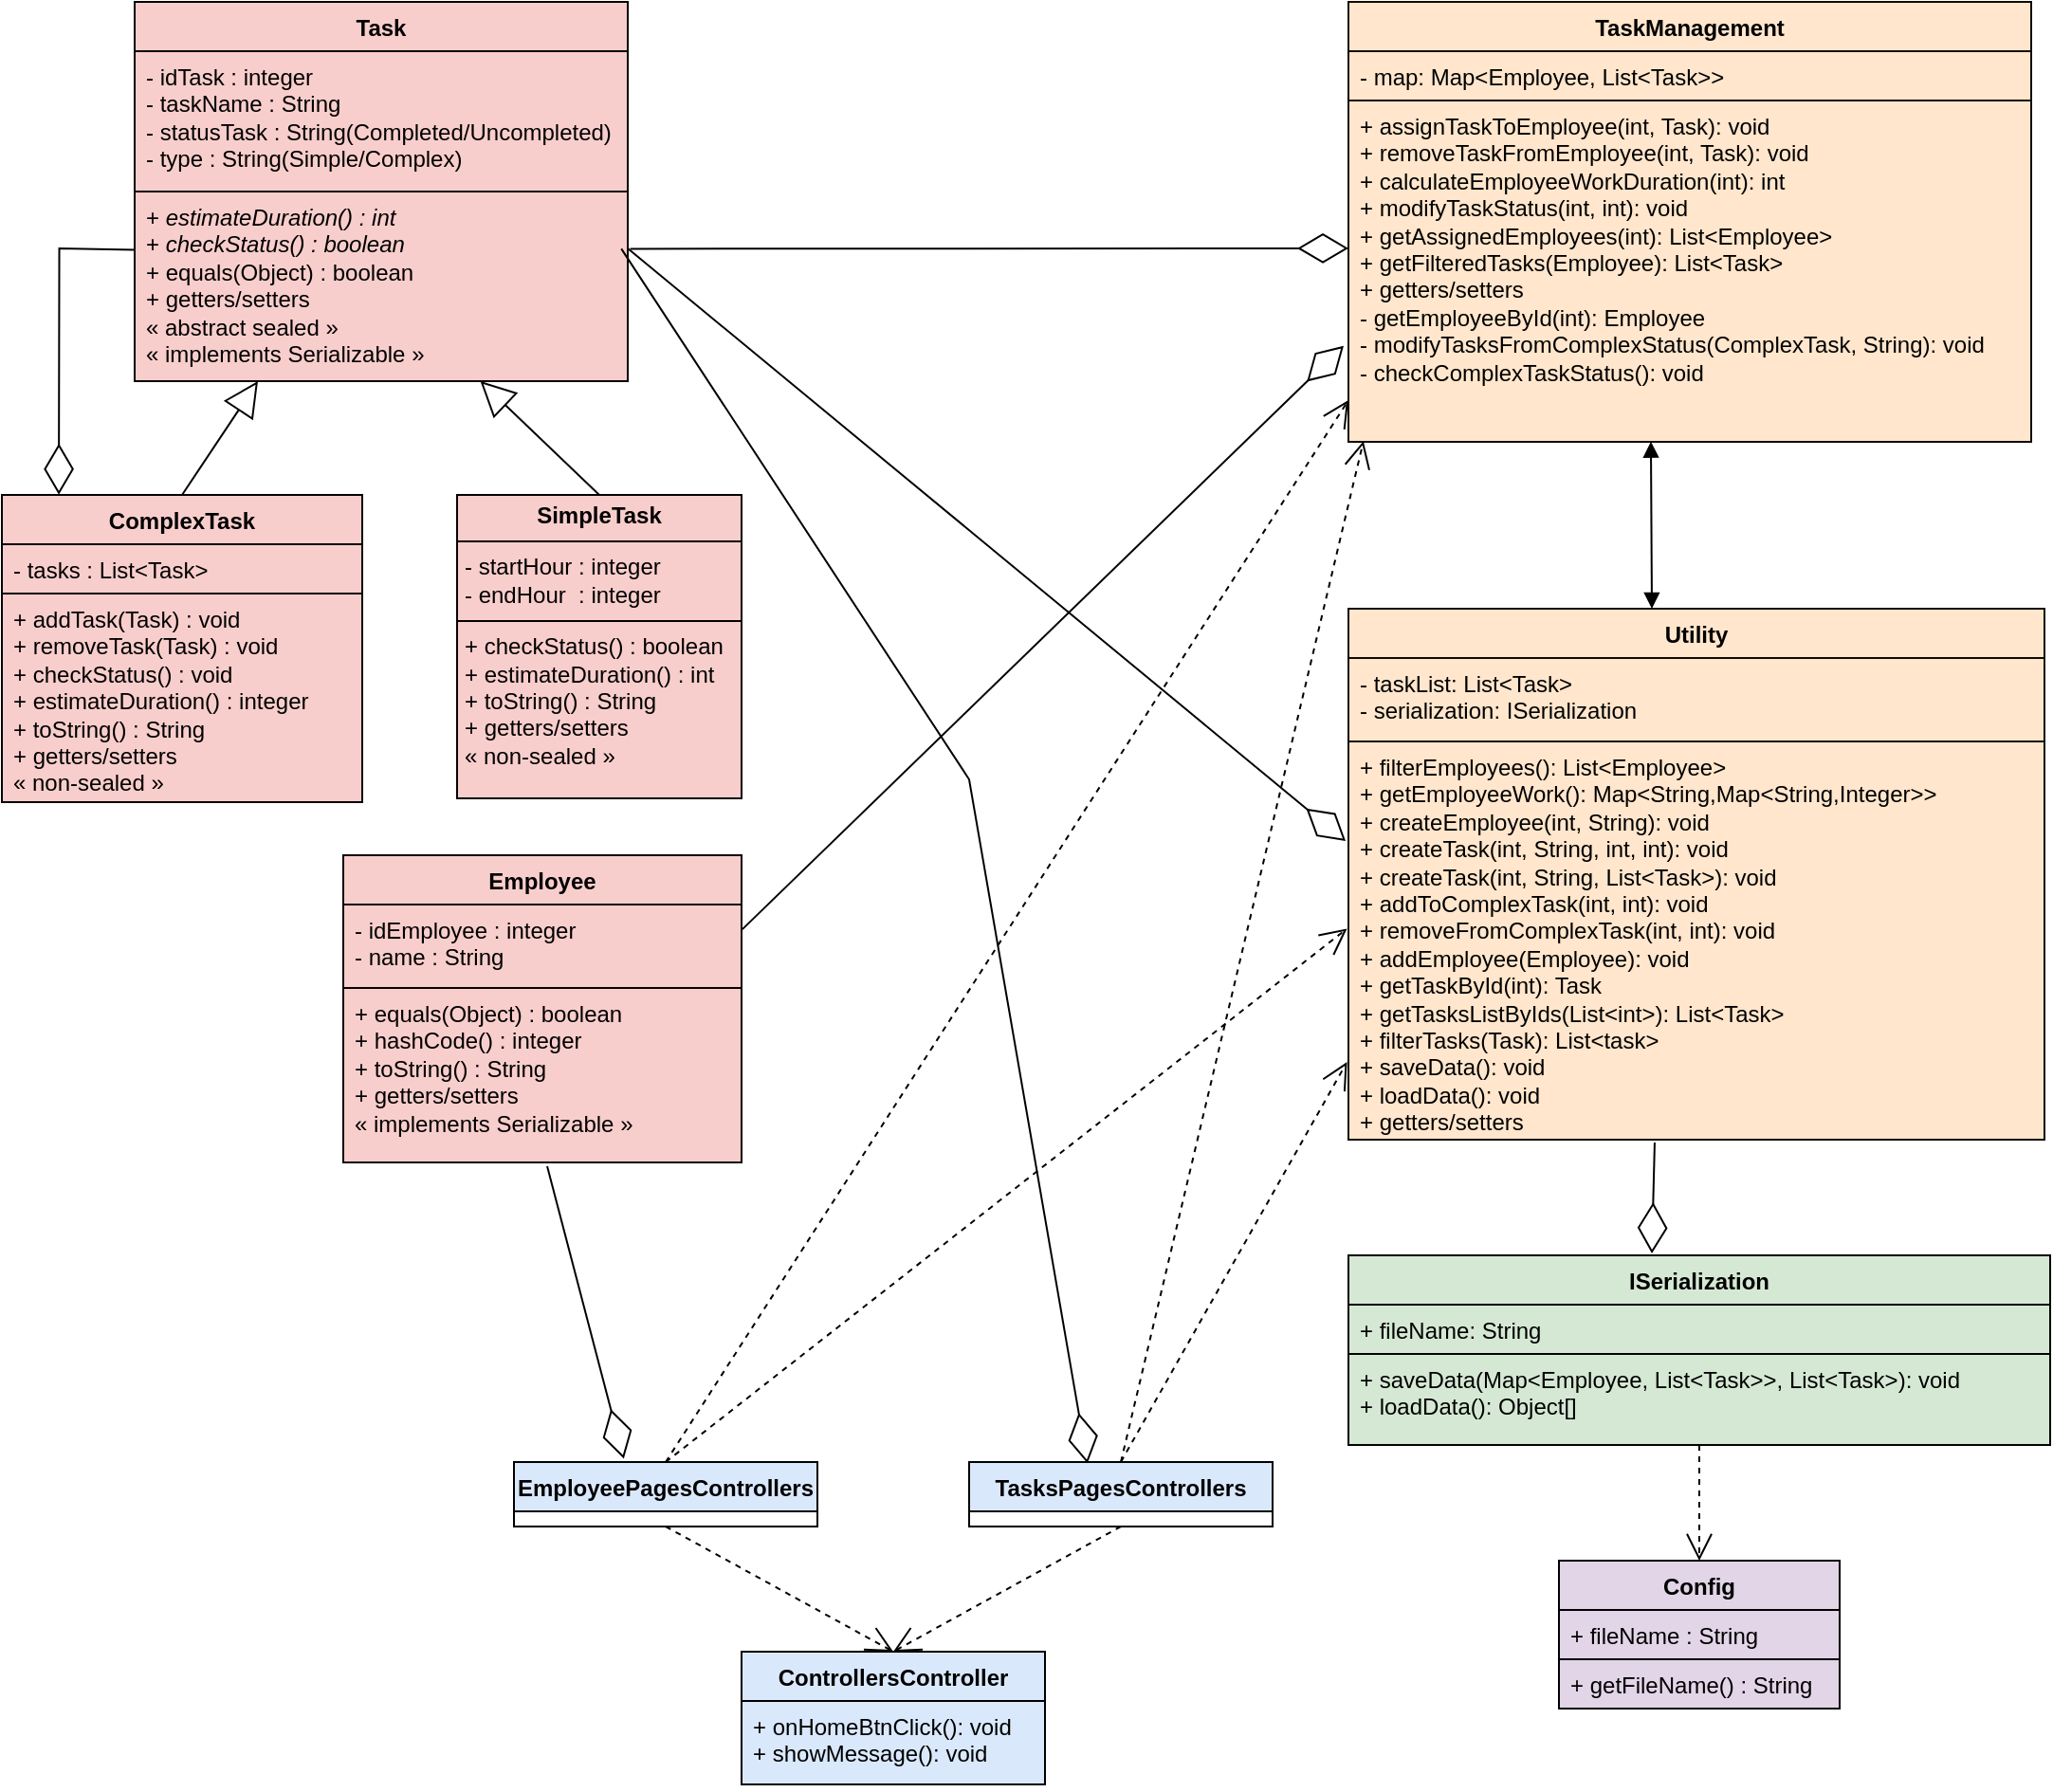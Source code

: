<mxfile version="26.1.1">
  <diagram id="C5RBs43oDa-KdzZeNtuy" name="Page-1">
    <mxGraphModel dx="1500" dy="826" grid="1" gridSize="10" guides="1" tooltips="1" connect="1" arrows="1" fold="1" page="1" pageScale="1" pageWidth="827" pageHeight="1169" background="#ffffff" math="0" shadow="0">
      <root>
        <mxCell id="WIyWlLk6GJQsqaUBKTNV-0" />
        <mxCell id="WIyWlLk6GJQsqaUBKTNV-1" parent="WIyWlLk6GJQsqaUBKTNV-0" />
        <mxCell id="fmtdw4TqAtN46opEO2YU-0" value="&lt;p style=&quot;margin:0px;margin-top:4px;text-align:center;&quot;&gt;&lt;b&gt;SimpleTask&lt;/b&gt;&lt;/p&gt;&lt;hr size=&quot;1&quot; style=&quot;border-style:solid;&quot;&gt;&lt;p style=&quot;margin:0px;margin-left:4px;&quot;&gt;- startHour : integer&lt;/p&gt;&lt;p style=&quot;margin:0px;margin-left:4px;&quot;&gt;- endHour&amp;nbsp; : integer&lt;/p&gt;&lt;hr size=&quot;1&quot; style=&quot;border-style:solid;&quot;&gt;&lt;p style=&quot;margin:0px;margin-left:4px;&quot;&gt;+ checkStatus() : boolean&lt;/p&gt;&lt;p style=&quot;margin:0px;margin-left:4px;&quot;&gt;+ estimateDuration() : int &lt;br&gt;&lt;/p&gt;&lt;p style=&quot;margin:0px;margin-left:4px;&quot;&gt;+ toString() : String &lt;br&gt;&lt;/p&gt;&lt;p style=&quot;margin:0px;margin-left:4px;&quot;&gt;+ getters/setters&lt;/p&gt;&lt;p style=&quot;margin:0px;margin-left:4px;&quot;&gt;« non-sealed »&lt;/p&gt;" style="verticalAlign=top;align=left;overflow=fill;html=1;whiteSpace=wrap;fillColor=#f8cecc;strokeColor=light-dark(#060202, #d7817e);" vertex="1" parent="WIyWlLk6GJQsqaUBKTNV-1">
          <mxGeometry x="250" y="290" width="150" height="160" as="geometry" />
        </mxCell>
        <mxCell id="fmtdw4TqAtN46opEO2YU-1" value="Task" style="swimlane;fontStyle=1;align=center;verticalAlign=top;childLayout=stackLayout;horizontal=1;startSize=26;horizontalStack=0;resizeParent=1;resizeParentMax=0;resizeLast=0;collapsible=1;marginBottom=0;whiteSpace=wrap;html=1;fillColor=#f8cecc;strokeColor=light-dark(#060202, #d7817e);" vertex="1" parent="WIyWlLk6GJQsqaUBKTNV-1">
          <mxGeometry x="80" y="30" width="260" height="200" as="geometry" />
        </mxCell>
        <mxCell id="fmtdw4TqAtN46opEO2YU-2" value="&lt;div&gt;- idTask : integer&lt;/div&gt;&lt;div&gt;- taskName : String&lt;/div&gt;&lt;div&gt;- statusTask : String(Completed/Uncompleted)&lt;/div&gt;&lt;div&gt;- type : String(Simple/Complex)&lt;/div&gt;" style="text;strokeColor=light-dark(#060202, #d7817e);fillColor=#f8cecc;align=left;verticalAlign=top;spacingLeft=4;spacingRight=4;overflow=hidden;rotatable=0;points=[[0,0.5],[1,0.5]];portConstraint=eastwest;whiteSpace=wrap;html=1;" vertex="1" parent="fmtdw4TqAtN46opEO2YU-1">
          <mxGeometry y="26" width="260" height="74" as="geometry" />
        </mxCell>
        <mxCell id="fmtdw4TqAtN46opEO2YU-4" value="&lt;div&gt;+ &lt;i&gt;estimateDuration() : int&lt;/i&gt;&lt;/div&gt;&lt;div&gt;+ &lt;i&gt;checkStatus() : boolean&lt;/i&gt;&lt;/div&gt;&lt;div&gt;+ equals(Object) : boolean&lt;/div&gt;&lt;div&gt;+ getters/setters&lt;/div&gt;&lt;div&gt;« abstract sealed »&lt;/div&gt;&lt;div&gt;« implements Serializable »&lt;/div&gt;" style="text;strokeColor=light-dark(#060202, #d7817e);fillColor=#f8cecc;align=left;verticalAlign=top;spacingLeft=4;spacingRight=4;overflow=hidden;rotatable=0;points=[[0,0.5],[1,0.5]];portConstraint=eastwest;whiteSpace=wrap;html=1;" vertex="1" parent="fmtdw4TqAtN46opEO2YU-1">
          <mxGeometry y="100" width="260" height="100" as="geometry" />
        </mxCell>
        <mxCell id="fmtdw4TqAtN46opEO2YU-5" value="ComplexTask" style="swimlane;fontStyle=1;align=center;verticalAlign=top;childLayout=stackLayout;horizontal=1;startSize=26;horizontalStack=0;resizeParent=1;resizeParentMax=0;resizeLast=0;collapsible=1;marginBottom=0;whiteSpace=wrap;html=1;fillColor=#f8cecc;strokeColor=light-dark(#060202, #d7817e);" vertex="1" parent="WIyWlLk6GJQsqaUBKTNV-1">
          <mxGeometry x="10" y="290" width="190" height="162" as="geometry" />
        </mxCell>
        <mxCell id="fmtdw4TqAtN46opEO2YU-6" value="- tasks : List&amp;lt;Task&amp;gt;" style="text;strokeColor=light-dark(#060202, #d7817e);fillColor=#f8cecc;align=left;verticalAlign=top;spacingLeft=4;spacingRight=4;overflow=hidden;rotatable=0;points=[[0,0.5],[1,0.5]];portConstraint=eastwest;whiteSpace=wrap;html=1;" vertex="1" parent="fmtdw4TqAtN46opEO2YU-5">
          <mxGeometry y="26" width="190" height="26" as="geometry" />
        </mxCell>
        <mxCell id="fmtdw4TqAtN46opEO2YU-8" value="&lt;div&gt;+ addTask(Task) : void&lt;/div&gt;&lt;div&gt;+ removeTask(Task) : void&lt;/div&gt;&lt;div&gt;+ checkStatus() : void&lt;/div&gt;&lt;div&gt;+ estimateDuration() : integer&lt;/div&gt;&lt;div&gt;+ toString() : String&lt;/div&gt;&lt;div&gt;+ getters/setters&lt;/div&gt;&lt;div&gt;« non-sealed »&lt;/div&gt;" style="text;strokeColor=light-dark(#060202, #d7817e);fillColor=#f8cecc;align=left;verticalAlign=top;spacingLeft=4;spacingRight=4;overflow=hidden;rotatable=0;points=[[0,0.5],[1,0.5]];portConstraint=eastwest;whiteSpace=wrap;html=1;" vertex="1" parent="fmtdw4TqAtN46opEO2YU-5">
          <mxGeometry y="52" width="190" height="110" as="geometry" />
        </mxCell>
        <mxCell id="fmtdw4TqAtN46opEO2YU-9" value="" style="endArrow=block;endSize=16;endFill=0;html=1;rounded=0;exitX=0.5;exitY=0;exitDx=0;exitDy=0;entryX=0.25;entryY=1;entryDx=0;entryDy=0;fillColor=#f8cecc;strokeColor=light-dark(#060202, #d7817e);" edge="1" parent="WIyWlLk6GJQsqaUBKTNV-1" source="fmtdw4TqAtN46opEO2YU-5" target="fmtdw4TqAtN46opEO2YU-1">
          <mxGeometry width="160" relative="1" as="geometry">
            <mxPoint x="130" y="240" as="sourcePoint" />
            <mxPoint x="290" y="240" as="targetPoint" />
          </mxGeometry>
        </mxCell>
        <mxCell id="fmtdw4TqAtN46opEO2YU-10" value="" style="endArrow=block;endSize=16;endFill=0;html=1;rounded=0;exitX=0.5;exitY=0;exitDx=0;exitDy=0;fillColor=#f8cecc;strokeColor=light-dark(#060202, #d7817e);" edge="1" parent="WIyWlLk6GJQsqaUBKTNV-1" source="fmtdw4TqAtN46opEO2YU-0" target="fmtdw4TqAtN46opEO2YU-4">
          <mxGeometry width="160" relative="1" as="geometry">
            <mxPoint x="530" y="270" as="sourcePoint" />
            <mxPoint x="690" y="270" as="targetPoint" />
          </mxGeometry>
        </mxCell>
        <mxCell id="fmtdw4TqAtN46opEO2YU-11" value="Employee" style="swimlane;fontStyle=1;align=center;verticalAlign=top;childLayout=stackLayout;horizontal=1;startSize=26;horizontalStack=0;resizeParent=1;resizeParentMax=0;resizeLast=0;collapsible=1;marginBottom=0;whiteSpace=wrap;html=1;fillColor=#f8cecc;strokeColor=light-dark(#060202, #d7817e);" vertex="1" parent="WIyWlLk6GJQsqaUBKTNV-1">
          <mxGeometry x="190" y="480" width="210" height="162" as="geometry" />
        </mxCell>
        <mxCell id="fmtdw4TqAtN46opEO2YU-12" value="&lt;div&gt;- idEmployee : integer&lt;/div&gt;&lt;div&gt;- name : String&lt;/div&gt;" style="text;strokeColor=light-dark(#060202, #d7817e);fillColor=#f8cecc;align=left;verticalAlign=top;spacingLeft=4;spacingRight=4;overflow=hidden;rotatable=0;points=[[0,0.5],[1,0.5]];portConstraint=eastwest;whiteSpace=wrap;html=1;" vertex="1" parent="fmtdw4TqAtN46opEO2YU-11">
          <mxGeometry y="26" width="210" height="44" as="geometry" />
        </mxCell>
        <mxCell id="fmtdw4TqAtN46opEO2YU-14" value="&lt;div&gt;+ equals(Object) : boolean&lt;/div&gt;&lt;div&gt;+ hashCode() : integer&lt;/div&gt;&lt;div&gt;+ toString() : String&lt;/div&gt;&lt;div&gt;+ getters/setters&lt;/div&gt;&lt;div&gt;« implements Serializable »&lt;/div&gt;" style="text;strokeColor=light-dark(#060202, #d7817e);fillColor=#f8cecc;align=left;verticalAlign=top;spacingLeft=4;spacingRight=4;overflow=hidden;rotatable=0;points=[[0,0.5],[1,0.5]];portConstraint=eastwest;whiteSpace=wrap;html=1;" vertex="1" parent="fmtdw4TqAtN46opEO2YU-11">
          <mxGeometry y="70" width="210" height="92" as="geometry" />
        </mxCell>
        <mxCell id="fmtdw4TqAtN46opEO2YU-15" value="TaskManagement" style="swimlane;fontStyle=1;align=center;verticalAlign=top;childLayout=stackLayout;horizontal=1;startSize=26;horizontalStack=0;resizeParent=1;resizeParentMax=0;resizeLast=0;collapsible=1;marginBottom=0;whiteSpace=wrap;html=1;fillColor=#ffe6cc;strokeColor=light-dark(#0f0b00, #996500);" vertex="1" parent="WIyWlLk6GJQsqaUBKTNV-1">
          <mxGeometry x="720" y="30" width="360" height="232" as="geometry" />
        </mxCell>
        <mxCell id="fmtdw4TqAtN46opEO2YU-16" value="- map: Map&amp;lt;Employee, List&amp;lt;Task&amp;gt;&amp;gt;" style="text;strokeColor=light-dark(#0f0b00, #996500);fillColor=#ffe6cc;align=left;verticalAlign=top;spacingLeft=4;spacingRight=4;overflow=hidden;rotatable=0;points=[[0,0.5],[1,0.5]];portConstraint=eastwest;whiteSpace=wrap;html=1;" vertex="1" parent="fmtdw4TqAtN46opEO2YU-15">
          <mxGeometry y="26" width="360" height="26" as="geometry" />
        </mxCell>
        <mxCell id="fmtdw4TqAtN46opEO2YU-18" value="&lt;div&gt;+ assignTaskToEmployee(int, Task): void&amp;nbsp;&lt;/div&gt;&lt;div&gt;+ removeTaskFromEmployee(int, Task): void&amp;nbsp;&lt;/div&gt;&lt;div&gt;+ calculateEmployeeWorkDuration(int): int&amp;nbsp;&lt;/div&gt;&lt;div&gt;+ modifyTaskStatus(int, int): void&amp;nbsp;&lt;/div&gt;&lt;div&gt;+ getAssignedEmployees(int): List&amp;lt;Employee&amp;gt;&amp;nbsp;&lt;/div&gt;&lt;div&gt;+ getFilteredTasks(Employee): List&amp;lt;Task&amp;gt;&lt;/div&gt;&lt;div&gt;+ getters/setters&lt;/div&gt;&lt;div&gt;- getEmployeeById(int): Employee&amp;nbsp;&lt;/div&gt;&lt;div&gt;- modifyTasksFromComplexStatus(ComplexTask, String): void&amp;nbsp;&lt;/div&gt;&lt;div&gt;- checkComplexTaskStatus(): void&lt;/div&gt;" style="text;strokeColor=light-dark(#0f0b00, #996500);fillColor=#ffe6cc;align=left;verticalAlign=top;spacingLeft=4;spacingRight=4;overflow=hidden;rotatable=0;points=[[0,0.5],[1,0.5]];portConstraint=eastwest;whiteSpace=wrap;html=1;" vertex="1" parent="fmtdw4TqAtN46opEO2YU-15">
          <mxGeometry y="52" width="360" height="180" as="geometry" />
        </mxCell>
        <mxCell id="fmtdw4TqAtN46opEO2YU-19" value="Utility" style="swimlane;fontStyle=1;align=center;verticalAlign=top;childLayout=stackLayout;horizontal=1;startSize=26;horizontalStack=0;resizeParent=1;resizeParentMax=0;resizeLast=0;collapsible=1;marginBottom=0;whiteSpace=wrap;html=1;fillColor=#ffe6cc;strokeColor=light-dark(#0f0b00, #996500);" vertex="1" parent="WIyWlLk6GJQsqaUBKTNV-1">
          <mxGeometry x="720" y="350" width="367" height="280" as="geometry">
            <mxRectangle x="455" y="340" width="70" height="30" as="alternateBounds" />
          </mxGeometry>
        </mxCell>
        <mxCell id="fmtdw4TqAtN46opEO2YU-20" value="&lt;div&gt;- taskList: List&amp;lt;Task&amp;gt;&lt;/div&gt;&lt;div&gt;- serialization: ISerialization&lt;/div&gt;" style="text;strokeColor=light-dark(#0f0b00, #996500);fillColor=#ffe6cc;align=left;verticalAlign=top;spacingLeft=4;spacingRight=4;overflow=hidden;rotatable=0;points=[[0,0.5],[1,0.5]];portConstraint=eastwest;whiteSpace=wrap;html=1;" vertex="1" parent="fmtdw4TqAtN46opEO2YU-19">
          <mxGeometry y="26" width="367" height="44" as="geometry" />
        </mxCell>
        <mxCell id="fmtdw4TqAtN46opEO2YU-22" value="&lt;div&gt;+ filterEmployees(): List&amp;lt;Employee&amp;gt;&lt;/div&gt;&lt;div&gt;+ getEmployeeWork(): Map&amp;lt;String,Map&amp;lt;String,Integer&amp;gt;&amp;gt;&amp;nbsp;&lt;/div&gt;&lt;div&gt;+ createEmployee(int, String): void&amp;nbsp;&lt;/div&gt;&lt;div&gt;+ createTask(int, String, int, int): void&amp;nbsp;&lt;/div&gt;&lt;div&gt;+ createTask(int, String, List&amp;lt;Task&amp;gt;): void&amp;nbsp;&lt;/div&gt;&lt;div&gt;+ addToComplexTask(int, int): void&lt;/div&gt;&lt;div&gt;+ removeFromComplexTask(int, int): void&lt;/div&gt;&lt;div&gt;+ addEmployee(Employee): void&lt;/div&gt;&lt;div&gt;+ getTaskById(int): Task&lt;/div&gt;&lt;div&gt;+ getTasksListByIds(List&amp;lt;int&amp;gt;): List&amp;lt;Task&amp;gt;&lt;/div&gt;&lt;div&gt;+ filterTasks(Task): List&amp;lt;task&amp;gt;&lt;/div&gt;&lt;div&gt;+ saveData(): void&lt;/div&gt;&lt;div&gt;+ loadData(): void&lt;/div&gt;&lt;div&gt;+ getters/setters&lt;/div&gt;" style="text;strokeColor=light-dark(#0f0b00, #996500);fillColor=#ffe6cc;align=left;verticalAlign=top;spacingLeft=4;spacingRight=4;overflow=hidden;rotatable=0;points=[[0,0.5],[1,0.5]];portConstraint=eastwest;whiteSpace=wrap;html=1;" vertex="1" parent="fmtdw4TqAtN46opEO2YU-19">
          <mxGeometry y="70" width="367" height="210" as="geometry" />
        </mxCell>
        <mxCell id="fmtdw4TqAtN46opEO2YU-23" value="ISerialization" style="swimlane;fontStyle=1;align=center;verticalAlign=top;childLayout=stackLayout;horizontal=1;startSize=26;horizontalStack=0;resizeParent=1;resizeParentMax=0;resizeLast=0;collapsible=1;marginBottom=0;whiteSpace=wrap;html=1;fillColor=#d5e8d4;strokeColor=light-dark(#020301, #446e2c);" vertex="1" parent="WIyWlLk6GJQsqaUBKTNV-1">
          <mxGeometry x="720" y="691" width="370" height="100" as="geometry" />
        </mxCell>
        <mxCell id="fmtdw4TqAtN46opEO2YU-24" value="+ fileName: String" style="text;strokeColor=light-dark(#020301, #446e2c);fillColor=#d5e8d4;align=left;verticalAlign=top;spacingLeft=4;spacingRight=4;overflow=hidden;rotatable=0;points=[[0,0.5],[1,0.5]];portConstraint=eastwest;whiteSpace=wrap;html=1;" vertex="1" parent="fmtdw4TqAtN46opEO2YU-23">
          <mxGeometry y="26" width="370" height="26" as="geometry" />
        </mxCell>
        <mxCell id="fmtdw4TqAtN46opEO2YU-26" value="&lt;div&gt;+ saveData(Map&amp;lt;Employee, List&amp;lt;Task&amp;gt;&amp;gt;, List&amp;lt;Task&amp;gt;): void&lt;/div&gt;&lt;div&gt;+ loadData(): Object[]&lt;/div&gt;" style="text;strokeColor=light-dark(#020301, #446e2c);fillColor=#d5e8d4;align=left;verticalAlign=top;spacingLeft=4;spacingRight=4;overflow=hidden;rotatable=0;points=[[0,0.5],[1,0.5]];portConstraint=eastwest;whiteSpace=wrap;html=1;" vertex="1" parent="fmtdw4TqAtN46opEO2YU-23">
          <mxGeometry y="52" width="370" height="48" as="geometry" />
        </mxCell>
        <mxCell id="fmtdw4TqAtN46opEO2YU-27" value="Config" style="swimlane;fontStyle=1;align=center;verticalAlign=top;childLayout=stackLayout;horizontal=1;startSize=26;horizontalStack=0;resizeParent=1;resizeParentMax=0;resizeLast=0;collapsible=1;marginBottom=0;whiteSpace=wrap;html=1;fillColor=#e1d5e7;strokeColor=light-dark(#000000, #9577a3);" vertex="1" parent="WIyWlLk6GJQsqaUBKTNV-1">
          <mxGeometry x="831" y="852" width="148" height="78" as="geometry" />
        </mxCell>
        <mxCell id="fmtdw4TqAtN46opEO2YU-28" value="+ fileName : String" style="text;strokeColor=light-dark(#000000, #9577a3);fillColor=#e1d5e7;align=left;verticalAlign=top;spacingLeft=4;spacingRight=4;overflow=hidden;rotatable=0;points=[[0,0.5],[1,0.5]];portConstraint=eastwest;whiteSpace=wrap;html=1;" vertex="1" parent="fmtdw4TqAtN46opEO2YU-27">
          <mxGeometry y="26" width="148" height="26" as="geometry" />
        </mxCell>
        <mxCell id="fmtdw4TqAtN46opEO2YU-30" value="+ getFileName() : String" style="text;strokeColor=light-dark(#000000, #9577a3);fillColor=#e1d5e7;align=left;verticalAlign=top;spacingLeft=4;spacingRight=4;overflow=hidden;rotatable=0;points=[[0,0.5],[1,0.5]];portConstraint=eastwest;whiteSpace=wrap;html=1;" vertex="1" parent="fmtdw4TqAtN46opEO2YU-27">
          <mxGeometry y="52" width="148" height="26" as="geometry" />
        </mxCell>
        <mxCell id="fmtdw4TqAtN46opEO2YU-40" value="" style="endArrow=open;endSize=12;dashed=1;html=1;rounded=0;exitX=0.5;exitY=1;exitDx=0;exitDy=0;entryX=0.5;entryY=0;entryDx=0;entryDy=0;" edge="1" parent="WIyWlLk6GJQsqaUBKTNV-1" source="fmtdw4TqAtN46opEO2YU-23" target="fmtdw4TqAtN46opEO2YU-27">
          <mxGeometry width="160" relative="1" as="geometry">
            <mxPoint x="880" y="830" as="sourcePoint" />
            <mxPoint x="1040" y="830" as="targetPoint" />
          </mxGeometry>
        </mxCell>
        <mxCell id="fmtdw4TqAtN46opEO2YU-41" value="" style="endArrow=diamondThin;endFill=0;endSize=24;html=1;rounded=0;exitX=1.005;exitY=0.302;exitDx=0;exitDy=0;exitPerimeter=0;entryX=0;entryY=0.433;entryDx=0;entryDy=0;entryPerimeter=0;" edge="1" parent="WIyWlLk6GJQsqaUBKTNV-1" source="fmtdw4TqAtN46opEO2YU-4" target="fmtdw4TqAtN46opEO2YU-18">
          <mxGeometry width="160" relative="1" as="geometry">
            <mxPoint x="560" y="160" as="sourcePoint" />
            <mxPoint x="690" y="160" as="targetPoint" />
          </mxGeometry>
        </mxCell>
        <mxCell id="fmtdw4TqAtN46opEO2YU-42" value="" style="endArrow=diamondThin;endFill=0;endSize=24;html=1;rounded=0;exitX=-0.001;exitY=0.047;exitDx=0;exitDy=0;exitPerimeter=0;entryX=0.158;entryY=-0.001;entryDx=0;entryDy=0;entryPerimeter=0;" edge="1" parent="WIyWlLk6GJQsqaUBKTNV-1" target="fmtdw4TqAtN46opEO2YU-5">
          <mxGeometry width="160" relative="1" as="geometry">
            <mxPoint x="80.0" y="160.7" as="sourcePoint" />
            <mxPoint x="40.02" y="300" as="targetPoint" />
            <Array as="points">
              <mxPoint x="40.26" y="160" />
            </Array>
          </mxGeometry>
        </mxCell>
        <mxCell id="fmtdw4TqAtN46opEO2YU-43" value="" style="endArrow=diamondThin;endFill=0;endSize=24;html=1;rounded=0;entryX=-0.007;entryY=0.719;entryDx=0;entryDy=0;entryPerimeter=0;exitX=1.002;exitY=0.297;exitDx=0;exitDy=0;exitPerimeter=0;" edge="1" parent="WIyWlLk6GJQsqaUBKTNV-1" source="fmtdw4TqAtN46opEO2YU-12" target="fmtdw4TqAtN46opEO2YU-18">
          <mxGeometry width="160" relative="1" as="geometry">
            <mxPoint x="220" y="600" as="sourcePoint" />
            <mxPoint x="380" y="600" as="targetPoint" />
          </mxGeometry>
        </mxCell>
        <mxCell id="fmtdw4TqAtN46opEO2YU-44" value="" style="endArrow=diamondThin;endFill=0;endSize=24;html=1;rounded=0;entryX=-0.004;entryY=0.25;entryDx=0;entryDy=0;entryPerimeter=0;" edge="1" parent="WIyWlLk6GJQsqaUBKTNV-1" target="fmtdw4TqAtN46opEO2YU-22">
          <mxGeometry width="160" relative="1" as="geometry">
            <mxPoint x="340" y="160" as="sourcePoint" />
            <mxPoint x="600" y="240" as="targetPoint" />
          </mxGeometry>
        </mxCell>
        <mxCell id="fmtdw4TqAtN46opEO2YU-45" value="" style="endArrow=block;startArrow=block;endFill=1;startFill=1;html=1;rounded=0;exitX=0.443;exitY=0.999;exitDx=0;exitDy=0;exitPerimeter=0;" edge="1" parent="WIyWlLk6GJQsqaUBKTNV-1" source="fmtdw4TqAtN46opEO2YU-18">
          <mxGeometry width="160" relative="1" as="geometry">
            <mxPoint x="880.0" y="262" as="sourcePoint" />
            <mxPoint x="880" y="350" as="targetPoint" />
          </mxGeometry>
        </mxCell>
        <mxCell id="fmtdw4TqAtN46opEO2YU-51" value="ControllersController" style="swimlane;fontStyle=1;align=center;verticalAlign=top;childLayout=stackLayout;horizontal=1;startSize=26;horizontalStack=0;resizeParent=1;resizeParentMax=0;resizeLast=0;collapsible=1;marginBottom=0;whiteSpace=wrap;html=1;fillColor=#dae8fc;strokeColor=light-dark(#000000, #5c79a3);" vertex="1" parent="WIyWlLk6GJQsqaUBKTNV-1">
          <mxGeometry x="400" y="900" width="160" height="70" as="geometry" />
        </mxCell>
        <mxCell id="fmtdw4TqAtN46opEO2YU-54" value="&lt;div&gt;+ onHomeBtnClick(): void&lt;/div&gt;&lt;div&gt;+ showMessage(): void&lt;/div&gt;" style="text;strokeColor=light-dark(#000000, #5c79a3);fillColor=#dae8fc;align=left;verticalAlign=top;spacingLeft=4;spacingRight=4;overflow=hidden;rotatable=0;points=[[0,0.5],[1,0.5]];portConstraint=eastwest;whiteSpace=wrap;html=1;" vertex="1" parent="fmtdw4TqAtN46opEO2YU-51">
          <mxGeometry y="26" width="160" height="44" as="geometry" />
        </mxCell>
        <mxCell id="fmtdw4TqAtN46opEO2YU-63" value="EmployeePagesControllers" style="swimlane;fontStyle=1;align=center;verticalAlign=top;childLayout=stackLayout;horizontal=1;startSize=26;horizontalStack=0;resizeParent=1;resizeParentMax=0;resizeLast=0;collapsible=1;marginBottom=0;whiteSpace=wrap;html=1;fillColor=#dae8fc;strokeColor=light-dark(#000000, #5c79a3);" vertex="1" parent="WIyWlLk6GJQsqaUBKTNV-1">
          <mxGeometry x="280" y="800" width="160" height="34" as="geometry" />
        </mxCell>
        <mxCell id="fmtdw4TqAtN46opEO2YU-67" value="&lt;div&gt;TasksPagesControllers&lt;/div&gt;" style="swimlane;fontStyle=1;align=center;verticalAlign=top;childLayout=stackLayout;horizontal=1;startSize=26;horizontalStack=0;resizeParent=1;resizeParentMax=0;resizeLast=0;collapsible=1;marginBottom=0;whiteSpace=wrap;html=1;fillColor=#dae8fc;strokeColor=light-dark(#000000, #5c79a3);" vertex="1" parent="WIyWlLk6GJQsqaUBKTNV-1">
          <mxGeometry x="520" y="800" width="160" height="34" as="geometry" />
        </mxCell>
        <mxCell id="fmtdw4TqAtN46opEO2YU-71" value="" style="endArrow=open;endSize=12;dashed=1;html=1;rounded=0;exitX=0.5;exitY=0;exitDx=0;exitDy=0;entryX=-0.002;entryY=0.805;entryDx=0;entryDy=0;entryPerimeter=0;" edge="1" parent="WIyWlLk6GJQsqaUBKTNV-1" source="fmtdw4TqAtN46opEO2YU-67" target="fmtdw4TqAtN46opEO2YU-22">
          <mxGeometry width="160" relative="1" as="geometry">
            <mxPoint x="300" y="700" as="sourcePoint" />
            <mxPoint x="460" y="700" as="targetPoint" />
          </mxGeometry>
        </mxCell>
        <mxCell id="fmtdw4TqAtN46opEO2YU-72" value="" style="endArrow=open;endSize=12;dashed=1;html=1;rounded=0;exitX=0.5;exitY=0;exitDx=0;exitDy=0;entryX=0;entryY=0.878;entryDx=0;entryDy=0;entryPerimeter=0;" edge="1" parent="WIyWlLk6GJQsqaUBKTNV-1" source="fmtdw4TqAtN46opEO2YU-63" target="fmtdw4TqAtN46opEO2YU-18">
          <mxGeometry width="160" relative="1" as="geometry">
            <mxPoint x="440" y="640" as="sourcePoint" />
            <mxPoint x="600" y="640" as="targetPoint" />
          </mxGeometry>
        </mxCell>
        <mxCell id="fmtdw4TqAtN46opEO2YU-74" value="" style="endArrow=diamondThin;endFill=0;endSize=24;html=1;rounded=0;exitX=0.512;exitY=1.022;exitDx=0;exitDy=0;exitPerimeter=0;entryX=0.362;entryY=-0.052;entryDx=0;entryDy=0;entryPerimeter=0;" edge="1" parent="WIyWlLk6GJQsqaUBKTNV-1" source="fmtdw4TqAtN46opEO2YU-14" target="fmtdw4TqAtN46opEO2YU-63">
          <mxGeometry width="160" relative="1" as="geometry">
            <mxPoint x="140" y="690" as="sourcePoint" />
            <mxPoint x="300" y="690" as="targetPoint" />
          </mxGeometry>
        </mxCell>
        <mxCell id="fmtdw4TqAtN46opEO2YU-75" value="" style="endArrow=diamondThin;endFill=0;endSize=24;html=1;rounded=0;exitX=0.987;exitY=0.302;exitDx=0;exitDy=0;exitPerimeter=0;entryX=0.39;entryY=0.02;entryDx=0;entryDy=0;entryPerimeter=0;" edge="1" parent="WIyWlLk6GJQsqaUBKTNV-1" source="fmtdw4TqAtN46opEO2YU-4" target="fmtdw4TqAtN46opEO2YU-67">
          <mxGeometry width="160" relative="1" as="geometry">
            <mxPoint x="480" y="230" as="sourcePoint" />
            <mxPoint x="640" y="230" as="targetPoint" />
            <Array as="points">
              <mxPoint x="520" y="440" />
            </Array>
          </mxGeometry>
        </mxCell>
        <mxCell id="fmtdw4TqAtN46opEO2YU-76" value="" style="endArrow=open;endSize=12;dashed=1;html=1;rounded=0;exitX=0.5;exitY=1;exitDx=0;exitDy=0;entryX=0.5;entryY=0;entryDx=0;entryDy=0;fillColor=#dae8fc;strokeColor=light-dark(#000000, #5c79a3);" edge="1" parent="WIyWlLk6GJQsqaUBKTNV-1" source="fmtdw4TqAtN46opEO2YU-63" target="fmtdw4TqAtN46opEO2YU-51">
          <mxGeometry width="160" relative="1" as="geometry">
            <mxPoint x="360" y="850" as="sourcePoint" />
            <mxPoint x="520" y="850" as="targetPoint" />
          </mxGeometry>
        </mxCell>
        <mxCell id="fmtdw4TqAtN46opEO2YU-77" value="" style="endArrow=open;endSize=12;dashed=1;html=1;rounded=0;exitX=0.5;exitY=1;exitDx=0;exitDy=0;entryX=0.5;entryY=0;entryDx=0;entryDy=0;fillColor=#dae8fc;strokeColor=light-dark(#000000, #5c79a3);" edge="1" parent="WIyWlLk6GJQsqaUBKTNV-1" source="fmtdw4TqAtN46opEO2YU-67" target="fmtdw4TqAtN46opEO2YU-51">
          <mxGeometry width="160" relative="1" as="geometry">
            <mxPoint x="580" y="870" as="sourcePoint" />
            <mxPoint x="740" y="870" as="targetPoint" />
          </mxGeometry>
        </mxCell>
        <mxCell id="fmtdw4TqAtN46opEO2YU-81" value="" style="endArrow=diamondThin;endFill=0;endSize=24;html=1;rounded=0;exitX=0.44;exitY=1.007;exitDx=0;exitDy=0;exitPerimeter=0;" edge="1" parent="WIyWlLk6GJQsqaUBKTNV-1" source="fmtdw4TqAtN46opEO2YU-22">
          <mxGeometry width="160" relative="1" as="geometry">
            <mxPoint x="870" y="650" as="sourcePoint" />
            <mxPoint x="880" y="690" as="targetPoint" />
          </mxGeometry>
        </mxCell>
        <mxCell id="fmtdw4TqAtN46opEO2YU-82" value="" style="endArrow=open;endSize=12;dashed=1;html=1;rounded=0;exitX=0.5;exitY=0;exitDx=0;exitDy=0;entryX=-0.002;entryY=0.47;entryDx=0;entryDy=0;entryPerimeter=0;" edge="1" parent="WIyWlLk6GJQsqaUBKTNV-1" source="fmtdw4TqAtN46opEO2YU-63" target="fmtdw4TqAtN46opEO2YU-22">
          <mxGeometry width="160" relative="1" as="geometry">
            <mxPoint x="480" y="710" as="sourcePoint" />
            <mxPoint x="640" y="710" as="targetPoint" />
          </mxGeometry>
        </mxCell>
        <mxCell id="fmtdw4TqAtN46opEO2YU-83" value="" style="endArrow=open;endSize=12;dashed=1;html=1;rounded=0;exitX=0.5;exitY=0;exitDx=0;exitDy=0;entryX=0.022;entryY=0.998;entryDx=0;entryDy=0;entryPerimeter=0;" edge="1" parent="WIyWlLk6GJQsqaUBKTNV-1" source="fmtdw4TqAtN46opEO2YU-67" target="fmtdw4TqAtN46opEO2YU-18">
          <mxGeometry width="160" relative="1" as="geometry">
            <mxPoint x="610" y="690" as="sourcePoint" />
            <mxPoint x="730" y="260" as="targetPoint" />
          </mxGeometry>
        </mxCell>
      </root>
    </mxGraphModel>
  </diagram>
</mxfile>
